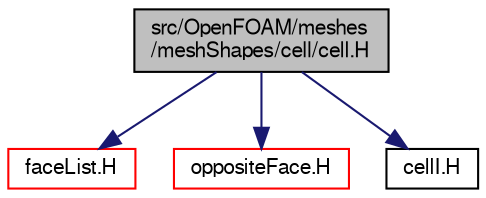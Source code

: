 digraph "src/OpenFOAM/meshes/meshShapes/cell/cell.H"
{
  bgcolor="transparent";
  edge [fontname="FreeSans",fontsize="10",labelfontname="FreeSans",labelfontsize="10"];
  node [fontname="FreeSans",fontsize="10",shape=record];
  Node0 [label="src/OpenFOAM/meshes\l/meshShapes/cell/cell.H",height=0.2,width=0.4,color="black", fillcolor="grey75", style="filled", fontcolor="black"];
  Node0 -> Node1 [color="midnightblue",fontsize="10",style="solid",fontname="FreeSans"];
  Node1 [label="faceList.H",height=0.2,width=0.4,color="red",URL="$a11342.html"];
  Node0 -> Node145 [color="midnightblue",fontsize="10",style="solid",fontname="FreeSans"];
  Node145 [label="oppositeFace.H",height=0.2,width=0.4,color="red",URL="$a11351.html"];
  Node0 -> Node146 [color="midnightblue",fontsize="10",style="solid",fontname="FreeSans"];
  Node146 [label="cellI.H",height=0.2,width=0.4,color="black",URL="$a11183.html"];
}
